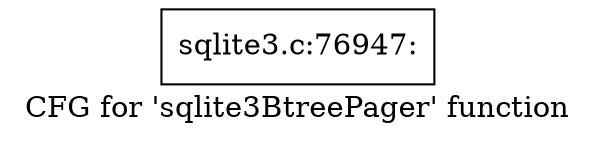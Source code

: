 digraph "CFG for 'sqlite3BtreePager' function" {
	label="CFG for 'sqlite3BtreePager' function";

	Node0x55c0f729e8f0 [shape=record,label="{sqlite3.c:76947:}"];
}

